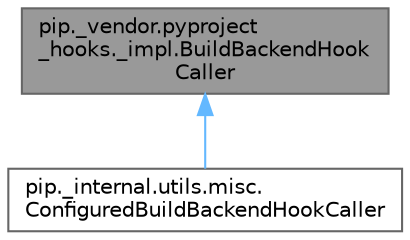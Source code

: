 digraph "pip._vendor.pyproject_hooks._impl.BuildBackendHookCaller"
{
 // LATEX_PDF_SIZE
  bgcolor="transparent";
  edge [fontname=Helvetica,fontsize=10,labelfontname=Helvetica,labelfontsize=10];
  node [fontname=Helvetica,fontsize=10,shape=box,height=0.2,width=0.4];
  Node1 [id="Node000001",label="pip._vendor.pyproject\l_hooks._impl.BuildBackendHook\lCaller",height=0.2,width=0.4,color="gray40", fillcolor="grey60", style="filled", fontcolor="black",tooltip=" "];
  Node1 -> Node2 [id="edge1_Node000001_Node000002",dir="back",color="steelblue1",style="solid",tooltip=" "];
  Node2 [id="Node000002",label="pip._internal.utils.misc.\lConfiguredBuildBackendHookCaller",height=0.2,width=0.4,color="gray40", fillcolor="white", style="filled",URL="$classpip_1_1__internal_1_1utils_1_1misc_1_1_configured_build_backend_hook_caller.html",tooltip=" "];
}
